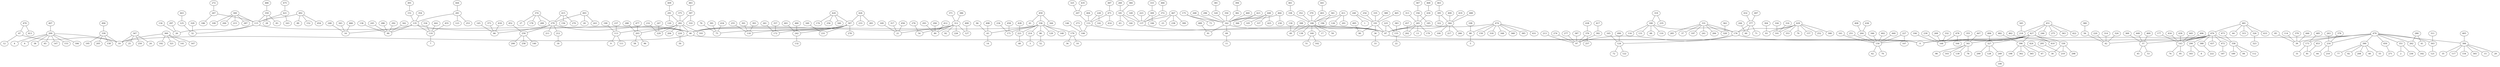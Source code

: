 graph {
"0";
"1";
"2";
"3";
"4";
"5";
"6";
"7";
"8";
"9";
"10";
"11";
"12";
"13";
"14";
"15";
"16";
"17";
"18";
"19";
"20";
"21";
"22";
"23";
"24";
"25";
"26";
"27";
"28";
"29";
"30";
"31";
"32";
"33";
"34";
"35";
"36";
"37";
"38";
"39";
"40";
"41";
"42";
"43";
"44";
"45";
"46";
"47";
"48";
"49";
"50";
"51";
"52";
"53";
"54";
"55";
"56";
"57";
"58";
"59";
"60";
"61";
"62";
"63";
"64";
"65";
"66";
"67";
"68";
"69";
"70";
"71";
"72";
"73";
"74";
"75";
"76";
"77";
"78";
"79";
"80";
"81";
"82";
"83";
"84";
"85";
"86";
"87";
"88";
"89";
"90";
"91";
"92";
"93";
"94";
"95";
"96";
"97";
"98";
"99";
"100";
"101";
"102";
"103";
"104";
"105";
"106";
"107";
"108";
"109";
"110";
"111";
"112";
"113";
"114";
"115";
"116";
"117";
"118";
"119";
"120";
"121";
"122";
"123";
"124";
"125";
"126";
"127";
"128";
"129";
"130";
"131";
"132";
"133";
"134";
"135";
"136";
"137";
"138";
"139";
"140";
"141";
"142";
"143";
"144";
"145";
"146";
"147";
"148";
"149";
"150";
"151";
"152";
"153";
"154";
"155";
"156";
"157";
"158";
"159";
"160";
"161";
"162";
"163";
"164";
"165";
"166";
"167";
"168";
"169";
"170";
"171";
"172";
"173";
"174";
"175";
"176";
"177";
"178";
"179";
"180";
"181";
"182";
"183";
"184";
"185";
"186";
"187";
"188";
"189";
"190";
"191";
"192";
"193";
"194";
"195";
"196";
"197";
"198";
"199";
"200";
"201";
"202";
"203";
"204";
"205";
"206";
"207";
"208";
"209";
"210";
"211";
"212";
"213";
"214";
"215";
"216";
"217";
"218";
"219";
"220";
"221";
"222";
"223";
"224";
"225";
"226";
"227";
"228";
"229";
"230";
"231";
"232";
"233";
"234";
"235";
"236";
"237";
"238";
"239";
"240";
"241";
"242";
"243";
"244";
"245";
"246";
"247";
"248";
"249";
"250";
"251";
"252";
"253";
"254";
"255";
"256";
"257";
"258";
"259";
"260";
"261";
"262";
"263";
"264";
"265";
"266";
"267";
"268";
"269";
"270";
"271";
"272";
"273";
"274";
"275";
"276";
"277";
"278";
"279";
"280";
"281";
"282";
"283";
"284";
"285";
"286";
"287";
"288";
"289";
"290";
"291";
"292";
"293";
"294";
"295";
"296";
"297";
"298";
"299";
"300";
"301";
"302";
"303";
"304";
"305";
"306";
"307";
"308";
"309";
"310";
"311";
"312";
"313";
"314";
"315";
"316";
"317";
"318";
"319";
"320";
"321";
"322";
"323";
"324";
"325";
"326";
"327";
"328";
"329";
"330";
"331";
"332";
"333";
"334";
"335";
"336";
"337";
"338";
"339";
"340";
"341";
"342";
"343";
"344";
"345";
"346";
"347";
"348";
"349";
"350";
"351";
"352";
"353";
"354";
"355";
"356";
"357";
"358";
"359";
"360";
"361";
"362";
"363";
"364";
"365";
"366";
"367";
"368";
"369";
"370";
"371";
"372";
"373";
"374";
"375";
"376";
"377";
"378";
"379";
"380";
"381";
"382";
"383";
"384";
"385";
"386";
"387";
"388";
"389";
"390";
"391";
"392";
"393";
"394";
"395";
"396";
"397";
"398";
"399";
"400";
"401";
"402";
"403";
"404";
"405";
"406";
"407";
"408";
"409";
"410";
"411";
"412";
"413";
"414";
"415";
"416";
"417";
"418";
"419";
"420";
"421";
"422";
"423";
"424";
"425";
"426";
"427";
"428";
"429";
"430";
"431";
"432";
"433";
"434";
"435";
"436";
"437";
"438";
"439";
"440";
"441";
"442";
"443";
"444";
"445";
"446";
"447";
"448";
"449";
"450";
"451";
"452";
"453";
"454";
"455";
"456";
"457";
"458";
"459";
"460";
"461";
"462";
"463";
"464";
"465";
"466";
"467";
"468";
"469";
"470";
"471";
"472";
"473";
"474";
"475";
"476";
"477";
"478";
"479";
"480";
"481";
"482";
"483";
"484";
"485";
"486";
"487";
"488";
"489";
"490";
"491";
"492";
"493";
"494";
"495";
"496";
"497";
"498";
"499";
"36"--"33";
"43"--"14";
"46"--"0";
"46"--"19";
"47"--"12";
"47"--"19";
"56"--"42";
"57"--"45";
"57"--"53";
"69"--"11";
"76"--"75";
"85"--"39";
"86"--"52";
"87"--"0";
"88"--"5";
"94"--"43";
"104"--"101";
"108"--"88";
"113"--"9";
"113"--"111";
"114"--"39";
"115"--"26";
"115"--"32";
"115"--"46";
"119"--"7";
"124"--"72";
"124"--"122";
"125"--"32";
"130"--"49";
"133"--"87";
"133"--"106";
"134"--"26";
"135"--"16";
"135"--"46";
"135"--"99";
"135"--"119";
"136"--"99";
"137"--"87";
"143"--"74";
"143"--"95";
"145"--"66";
"146"--"106";
"149"--"137";
"150"--"62";
"150"--"70";
"151"--"135";
"155"--"22";
"160"--"51";
"160"--"102";
"161"--"150";
"162"--"69";
"162"--"87";
"162"--"91";
"165"--"124";
"169"--"21";
"173"--"31";
"173"--"81";
"175"--"73";
"175"--"162";
"176"--"0";
"176"--"97";
"176"--"124";
"177"--"143";
"179"--"10";
"179"--"34";
"180"--"68";
"180"--"110";
"180"--"116";
"180"--"131";
"180"--"176";
"181"--"63";
"181"--"137";
"181"--"144";
"188"--"17";
"188"--"49";
"188"--"59";
"188"--"87";
"188"--"138";
"188"--"160";
"190"--"113";
"191"--"36";
"191"--"87";
"191"--"90";
"194"--"168";
"203"--"58";
"203"--"96";
"207"--"133";
"209"--"4";
"209"--"6";
"209"--"19";
"209"--"38";
"209"--"65";
"209"--"147";
"209"--"153";
"209"--"184";
"212"--"18";
"213"--"97";
"214"--"3";
"216"--"44";
"216"--"210";
"220"--"42";
"221"--"48";
"223"--"137";
"224"--"50";
"225"--"87";
"225"--"155";
"227"--"107";
"227"--"150";
"228"--"133";
"228"--"142";
"232"--"229";
"234"--"171";
"237"--"113";
"239"--"168";
"240"--"1";
"240"--"191";
"242"--"132";
"244"--"60";
"245"--"99";
"247"--"229";
"248"--"16";
"249"--"199";
"251"--"150";
"254"--"191";
"255"--"118";
"259"--"140";
"259"--"206";
"259"--"258";
"260"--"181";
"261"--"172";
"262"--"182";
"263"--"216";
"264"--"150";
"265"--"13";
"265"--"87";
"265"--"170";
"265"--"202";
"267"--"115";
"267"--"186";
"268"--"162";
"269"--"168";
"272"--"267";
"273"--"106";
"274"--"97";
"276"--"54";
"277"--"97";
"279"--"46";
"279"--"66";
"279"--"211";
"279"--"212";
"279"--"259";
"280"--"41";
"280"--"262";
"281"--"123";
"281"--"135";
"281"--"253";
"282"--"46";
"282"--"113";
"282"--"193";
"282"--"203";
"282"--"204";
"282"--"224";
"282"--"229";
"286"--"99";
"288"--"203";
"290"--"8";
"290"--"183";
"291"--"120";
"291"--"282";
"292"--"99";
"293"--"80";
"294"--"80";
"295"--"219";
"296"--"162";
"297"--"26";
"300"--"109";
"300"--"115";
"300"--"200";
"300"--"215";
"300"--"287";
"301"--"118";
"303"--"121";
"304"--"93";
"306"--"15";
"306"--"29";
"306"--"35";
"306"--"117";
"306"--"154";
"306"--"305";
"307"--"46";
"307"--"75";
"307"--"118";
"307"--"172";
"307"--"231";
"307"--"242";
"307"--"278";
"309"--"137";
"309"--"166";
"311"--"303";
"312"--"21";
"312"--"46";
"312"--"54";
"312"--"80";
"312"--"92";
"312"--"127";
"312"--"226";
"313"--"265";
"314"--"42";
"316"--"101";
"317"--"21";
"319"--"180";
"319"--"235";
"320"--"162";
"324"--"42";
"325"--"207";
"326"--"323";
"327"--"128";
"327"--"249";
"327"--"299";
"329"--"32";
"330"--"30";
"330"--"219";
"330"--"298";
"331"--"37";
"331"--"176";
"331"--"197";
"331"--"241";
"331"--"284";
"331"--"285";
"331"--"328";
"332"--"168";
"333"--"309";
"334"--"119";
"335"--"191";
"336"--"43";
"336"--"46";
"336"--"86";
"336"--"129";
"336"--"148";
"336"--"171";
"336"--"179";
"336"--"214";
"336"--"221";
"338"--"188";
"339"--"19";
"339"--"158";
"339"--"195";
"339"--"205";
"341"--"78";
"341"--"98";
"341"--"103";
"341"--"139";
"342"--"99";
"343"--"16";
"345"--"218";
"346"--"150";
"347"--"19";
"347"--"24";
"347"--"25";
"347"--"250";
"349"--"231";
"350"--"162";
"351"--"2";
"351"--"236";
"352"--"188";
"354"--"135";
"355"--"341";
"356"--"185";
"356"--"265";
"357"--"172";
"358"--"84";
"358"--"112";
"358"--"189";
"359"--"28";
"359"--"83";
"359"--"115";
"360"--"19";
"360"--"141";
"360"--"167";
"360"--"192";
"360"--"321";
"361"--"188";
"361"--"196";
"362"--"328";
"364"--"87";
"364"--"100";
"364"--"217";
"364"--"266";
"367"--"356";
"369"--"57";
"370"--"188";
"371"--"312";
"372"--"137";
"373"--"66";
"374"--"27";
"374"--"178";
"374"--"279";
"374"--"289";
"375"--"282";
"376"--"97";
"376"--"257";
"377"--"60";
"377"--"71";
"377"--"176";
"378"--"216";
"379"--"39";
"380"--"56";
"381"--"320";
"382"--"162";
"383"--"155";
"384"--"181";
"386"--"312";
"387"--"97";
"388"--"222";
"389"--"191";
"390"--"40";
"390"--"55";
"390"--"77";
"390"--"82";
"390"--"208";
"391"--"75";
"392"--"97";
"393"--"118";
"394"--"382";
"395"--"322";
"395"--"364";
"396"--"67";
"396"--"198";
"396"--"302";
"396"--"365";
"397"--"282";
"397"--"310";
"398"--"49";
"400"--"364";
"401"--"242";
"402"--"150";
"403"--"188";
"404"--"133";
"405"--"306";
"406"--"327";
"407"--"209";
"408"--"264";
"409"--"291";
"411"--"126";
"411"--"188";
"411"--"201";
"412"--"80";
"415"--"156";
"415"--"270";
"415"--"279";
"416"--"143";
"417"--"392";
"418"--"66";
"419"--"364";
"420"--"174";
"420"--"256";
"420"--"307";
"420"--"340";
"421"--"115";
"421"--"163";
"423"--"162";
"423"--"366";
"424"--"30";
"426"--"233";
"426"--"283";
"426"--"307";
"427"--"0";
"427"--"150";
"427"--"168";
"427"--"327";
"427"--"330";
"427"--"341";
"427"--"396";
"427"--"410";
"428"--"221";
"429"--"79";
"429"--"93";
"429"--"101";
"429"--"157";
"429"--"176";
"429"--"252";
"429"--"308";
"429"--"353";
"430"--"265";
"432"--"377";
"434"--"75";
"435"--"207";
"436"--"264";
"438"--"376";
"439"--"143";
"440"--"150";
"441"--"403";
"442"--"119";
"443"--"125";
"444"--"281";
"445"--"143";
"446"--"39";
"447"--"341";
"448"--"105";
"448"--"162";
"448"--"337";
"448"--"425";
"449"--"57";
"450"--"271";
"451"--"218";
"451"--"246";
"451"--"275";
"451"--"363";
"451"--"422";
"451"--"427";
"452"--"259";
"453"--"81";
"455"--"119";
"456"--"21";
"457"--"202";
"458"--"171";
"459"--"61";
"459"--"336";
"459"--"344";
"460"--"162";
"461"--"338";
"462"--"410";
"463"--"395";
"464"--"162";
"464"--"230";
"465"--"191";
"466"--"16";
"467"--"23";
"467"--"137";
"467"--"238";
"467"--"399";
"468"--"430";
"469"--"57";
"470"--"47";
"470"--"413";
"471"--"133";
"471"--"414";
"472"--"187";
"473"--"358";
"474"--"87";
"474"--"88";
"474"--"159";
"474"--"318";
"474"--"348";
"474"--"368";
"474"--"385";
"474"--"431";
"475"--"421";
"476"--"0";
"476"--"42";
"476"--"57";
"476"--"143";
"476"--"290";
"476"--"358";
"476"--"388";
"476"--"437";
"476"--"472";
"477"--"203";
"478"--"164";
"478"--"168";
"479"--"0";
"479"--"39";
"479"--"173";
"479"--"216";
"479"--"262";
"479"--"303";
"479"--"306";
"479"--"351";
"479"--"390";
"479"--"450";
"480"--"242";
"481"--"64";
"481"--"315";
"481"--"326";
"481"--"433";
"481"--"476";
"482"--"396";
"483"--"397";
"484"--"372";
"485"--"173";
"486"--"359";
"487"--"471";
"488"--"364";
"489"--"91";
"490"--"124";
"491"--"151";
"492"--"89";
"492"--"115";
"492"--"152";
"492"--"454";
"493"--"20";
"493"--"243";
"493"--"279";
"494"--"339";
"495"--"90";
"496"--"143";
"497"--"377";
"498"--"43";
"499"--"127";
}